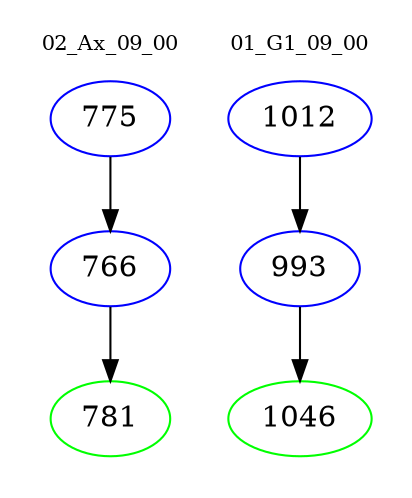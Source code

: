 digraph{
subgraph cluster_0 {
color = white
label = "02_Ax_09_00";
fontsize=10;
T0_775 [label="775", color="blue"]
T0_775 -> T0_766 [color="black"]
T0_766 [label="766", color="blue"]
T0_766 -> T0_781 [color="black"]
T0_781 [label="781", color="green"]
}
subgraph cluster_1 {
color = white
label = "01_G1_09_00";
fontsize=10;
T1_1012 [label="1012", color="blue"]
T1_1012 -> T1_993 [color="black"]
T1_993 [label="993", color="blue"]
T1_993 -> T1_1046 [color="black"]
T1_1046 [label="1046", color="green"]
}
}
